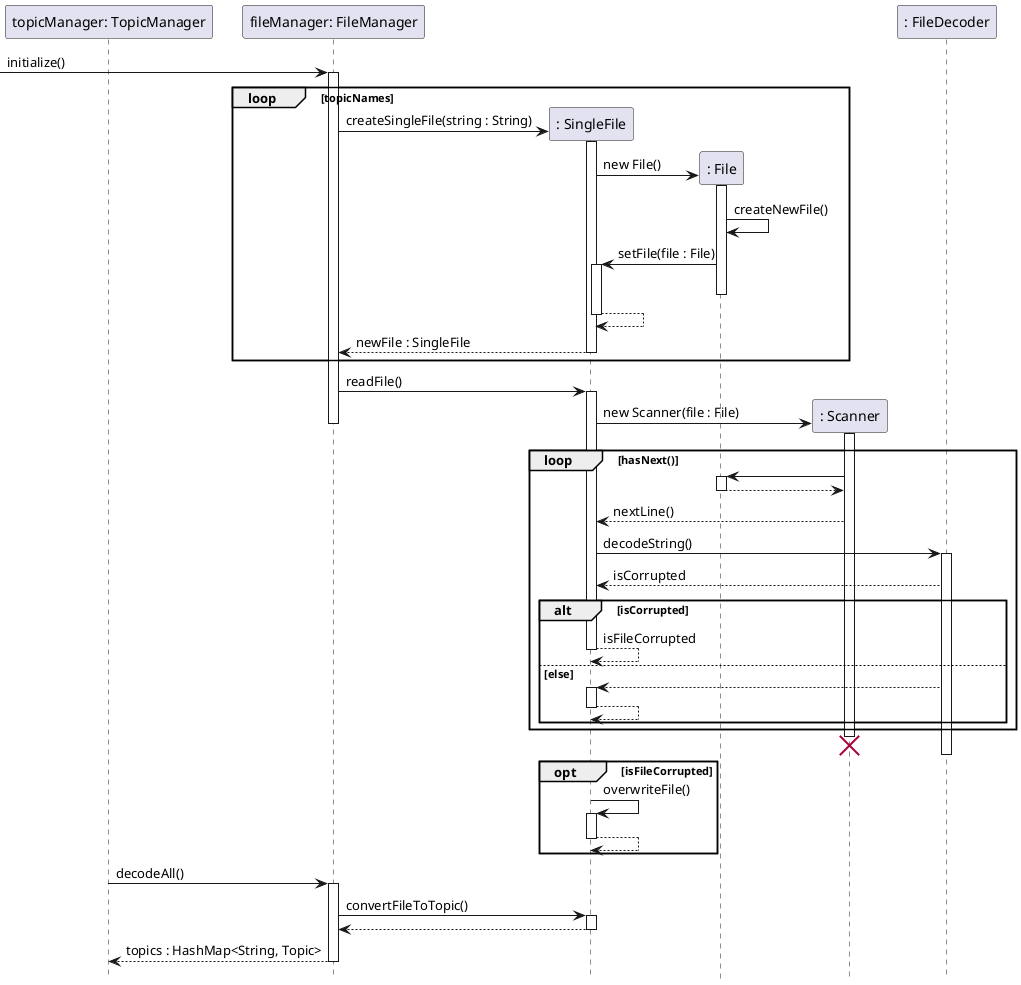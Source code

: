 @startuml
hide footbox

participant "topicManager: TopicManager" as tm
participant "fileManager: FileManager" as fm
participant ": SingleFile" as sf
participant ": File" as f
participant ": Scanner" as s
participant ": FileDecoder" as fd

-> fm : initialize()
activate fm
loop topicNames
    fm -> sf ** : createSingleFile(string : String)
    activate sf
    sf -> f ** : new File()
    activate f
    f -> f : createNewFile()
    f -> sf : setFile(file : File)
    activate sf
    deactivate f
    sf --> sf
    deactivate sf
    sf --> fm : newFile : SingleFile
    deactivate sf
end
fm -> sf : readFile()
activate sf
sf -> s ** : new Scanner(file : File)
activate s
deactivate fm
    loop hasNext()
    s -> f
    activate f
    f --> s
    deactivate f
    s --> sf : nextLine()
    sf -> fd : decodeString()
    activate fd
    fd --> sf : isCorrupted
        alt isCorrupted
        sf --> sf : isFileCorrupted
        deactivate sf
        else else
        fd --> sf
        activate sf
        sf-->sf
        deactivate sf
        end
    end
    destroy s
    deactivate sf
    deactivate fd
    opt isFileCorrupted
    sf -> sf : overwriteFile()
    activate sf
    sf --> sf
    deactivate sf
    end
tm -> fm : decodeAll()
activate fm
fm -> sf : convertFileToTopic()
activate sf
return
return topics : HashMap<String, Topic>

@enduml